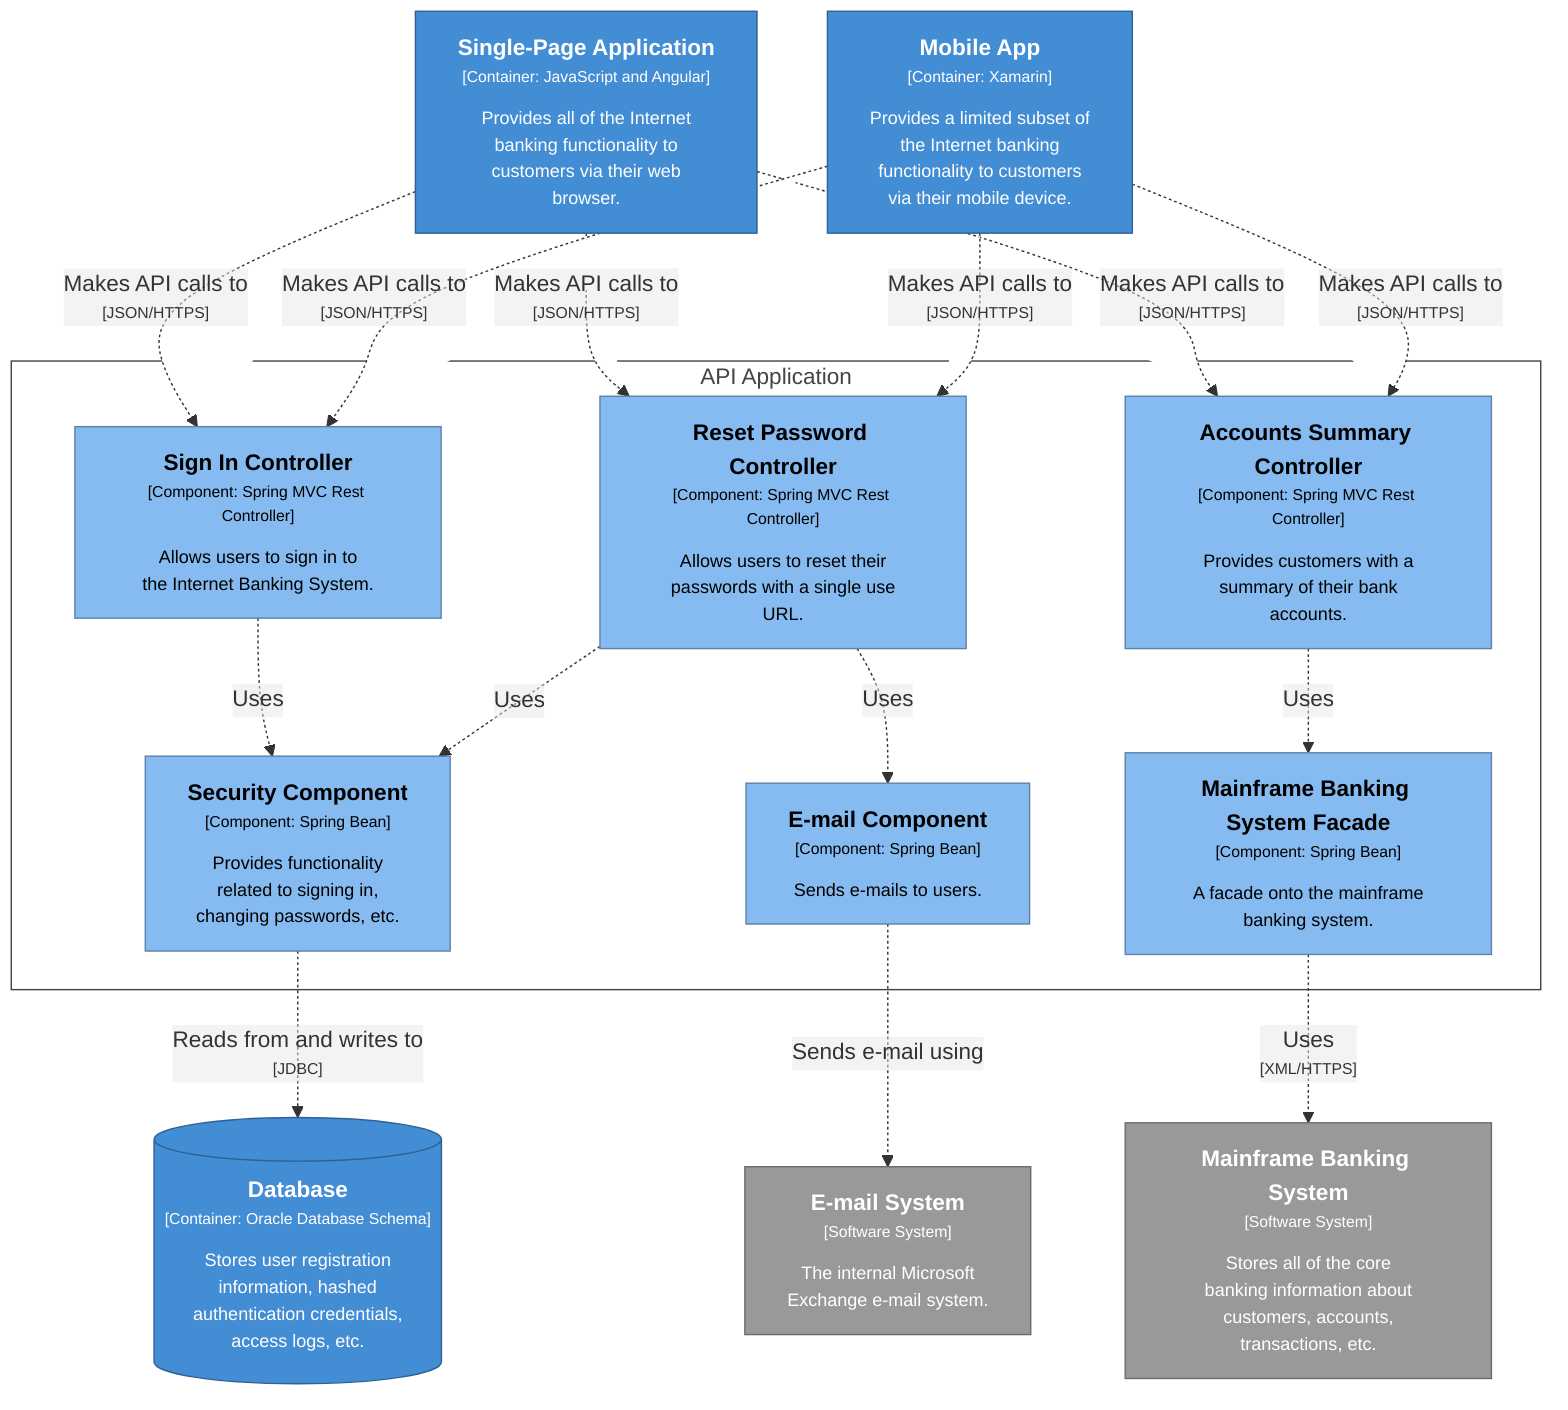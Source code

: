 graph TB
  linkStyle default fill:#ffffff

  4["<div style='font-weight: bold'>Mainframe Banking System</div><div style='font-size: 70%; margin-top: 0px'>[Software System]</div><div style='font-size: 80%; margin-top:10px'>Stores all of the core<br />banking information about<br />customers, accounts,<br />transactions, etc.</div>"]
  style 4 fill:#999999,stroke:#6b6b6b,color:#ffffff
  17["<div style='font-weight: bold'>Single-Page Application</div><div style='font-size: 70%; margin-top: 0px'>[Container: JavaScript and Angular]</div><div style='font-size: 80%; margin-top:10px'>Provides all of the Internet<br />banking functionality to<br />customers via their web<br />browser.</div>"]
  style 17 fill:#438dd5,stroke:#2e6295,color:#ffffff
  6["<div style='font-weight: bold'>E-mail System</div><div style='font-size: 70%; margin-top: 0px'>[Software System]</div><div style='font-size: 80%; margin-top:10px'>The internal Microsoft<br />Exchange e-mail system.</div>"]
  style 6 fill:#999999,stroke:#6b6b6b,color:#ffffff
  18["<div style='font-weight: bold'>Mobile App</div><div style='font-size: 70%; margin-top: 0px'>[Container: Xamarin]</div><div style='font-size: 80%; margin-top:10px'>Provides a limited subset of<br />the Internet banking<br />functionality to customers<br />via their mobile device.</div>"]
  style 18 fill:#438dd5,stroke:#2e6295,color:#ffffff
  21[("<div style='font-weight: bold'>Database</div><div style='font-size: 70%; margin-top: 0px'>[Container: Oracle Database Schema]</div><div style='font-size: 80%; margin-top:10px'>Stores user registration<br />information, hashed<br />authentication credentials,<br />access logs, etc.</div>")]
  style 21 fill:#438dd5,stroke:#2e6295,color:#ffffff

  subgraph 20 [API Application]
    style 20 fill:#ffffff,stroke:#444444,color:#444444

    29["<div style='font-weight: bold'>Sign In Controller</div><div style='font-size: 70%; margin-top: 0px'>[Component: Spring MVC Rest Controller]</div><div style='font-size: 80%; margin-top:10px'>Allows users to sign in to<br />the Internet Banking System.</div>"]
    style 29 fill:#85bbf0,stroke:#5d82a8,color:#000000
    30["<div style='font-weight: bold'>Accounts Summary Controller</div><div style='font-size: 70%; margin-top: 0px'>[Component: Spring MVC Rest Controller]</div><div style='font-size: 80%; margin-top:10px'>Provides customers with a<br />summary of their bank<br />accounts.</div>"]
    style 30 fill:#85bbf0,stroke:#5d82a8,color:#000000
    31["<div style='font-weight: bold'>Reset Password Controller</div><div style='font-size: 70%; margin-top: 0px'>[Component: Spring MVC Rest Controller]</div><div style='font-size: 80%; margin-top:10px'>Allows users to reset their<br />passwords with a single use<br />URL.</div>"]
    style 31 fill:#85bbf0,stroke:#5d82a8,color:#000000
    32["<div style='font-weight: bold'>Security Component</div><div style='font-size: 70%; margin-top: 0px'>[Component: Spring Bean]</div><div style='font-size: 80%; margin-top:10px'>Provides functionality<br />related to signing in,<br />changing passwords, etc.</div>"]
    style 32 fill:#85bbf0,stroke:#5d82a8,color:#000000
    33["<div style='font-weight: bold'>Mainframe Banking System Facade</div><div style='font-size: 70%; margin-top: 0px'>[Component: Spring Bean]</div><div style='font-size: 80%; margin-top:10px'>A facade onto the mainframe<br />banking system.</div>"]
    style 33 fill:#85bbf0,stroke:#5d82a8,color:#000000
    34["<div style='font-weight: bold'>E-mail Component</div><div style='font-size: 70%; margin-top: 0px'>[Component: Spring Bean]</div><div style='font-size: 80%; margin-top:10px'>Sends e-mails to users.</div>"]
    style 34 fill:#85bbf0,stroke:#5d82a8,color:#000000
  end

  17-. "<div>Makes API calls to</div><div style='font-size: 70%'>[JSON/HTTPS]</div>" .->29
  17-. "<div>Makes API calls to</div><div style='font-size: 70%'>[JSON/HTTPS]</div>" .->31
  17-. "<div>Makes API calls to</div><div style='font-size: 70%'>[JSON/HTTPS]</div>" .->30
  18-. "<div>Makes API calls to</div><div style='font-size: 70%'>[JSON/HTTPS]</div>" .->29
  18-. "<div>Makes API calls to</div><div style='font-size: 70%'>[JSON/HTTPS]</div>" .->31
  18-. "<div>Makes API calls to</div><div style='font-size: 70%'>[JSON/HTTPS]</div>" .->30
  29-. "<div>Uses</div><div style='font-size: 70%'></div>" .->32
  30-. "<div>Uses</div><div style='font-size: 70%'></div>" .->33
  31-. "<div>Uses</div><div style='font-size: 70%'></div>" .->32
  31-. "<div>Uses</div><div style='font-size: 70%'></div>" .->34
  32-. "<div>Reads from and writes to</div><div style='font-size: 70%'>[JDBC]</div>" .->21
  33-. "<div>Uses</div><div style='font-size: 70%'>[XML/HTTPS]</div>" .->4
  34-. "<div>Sends e-mail using</div><div style='font-size: 70%'></div>" .->6